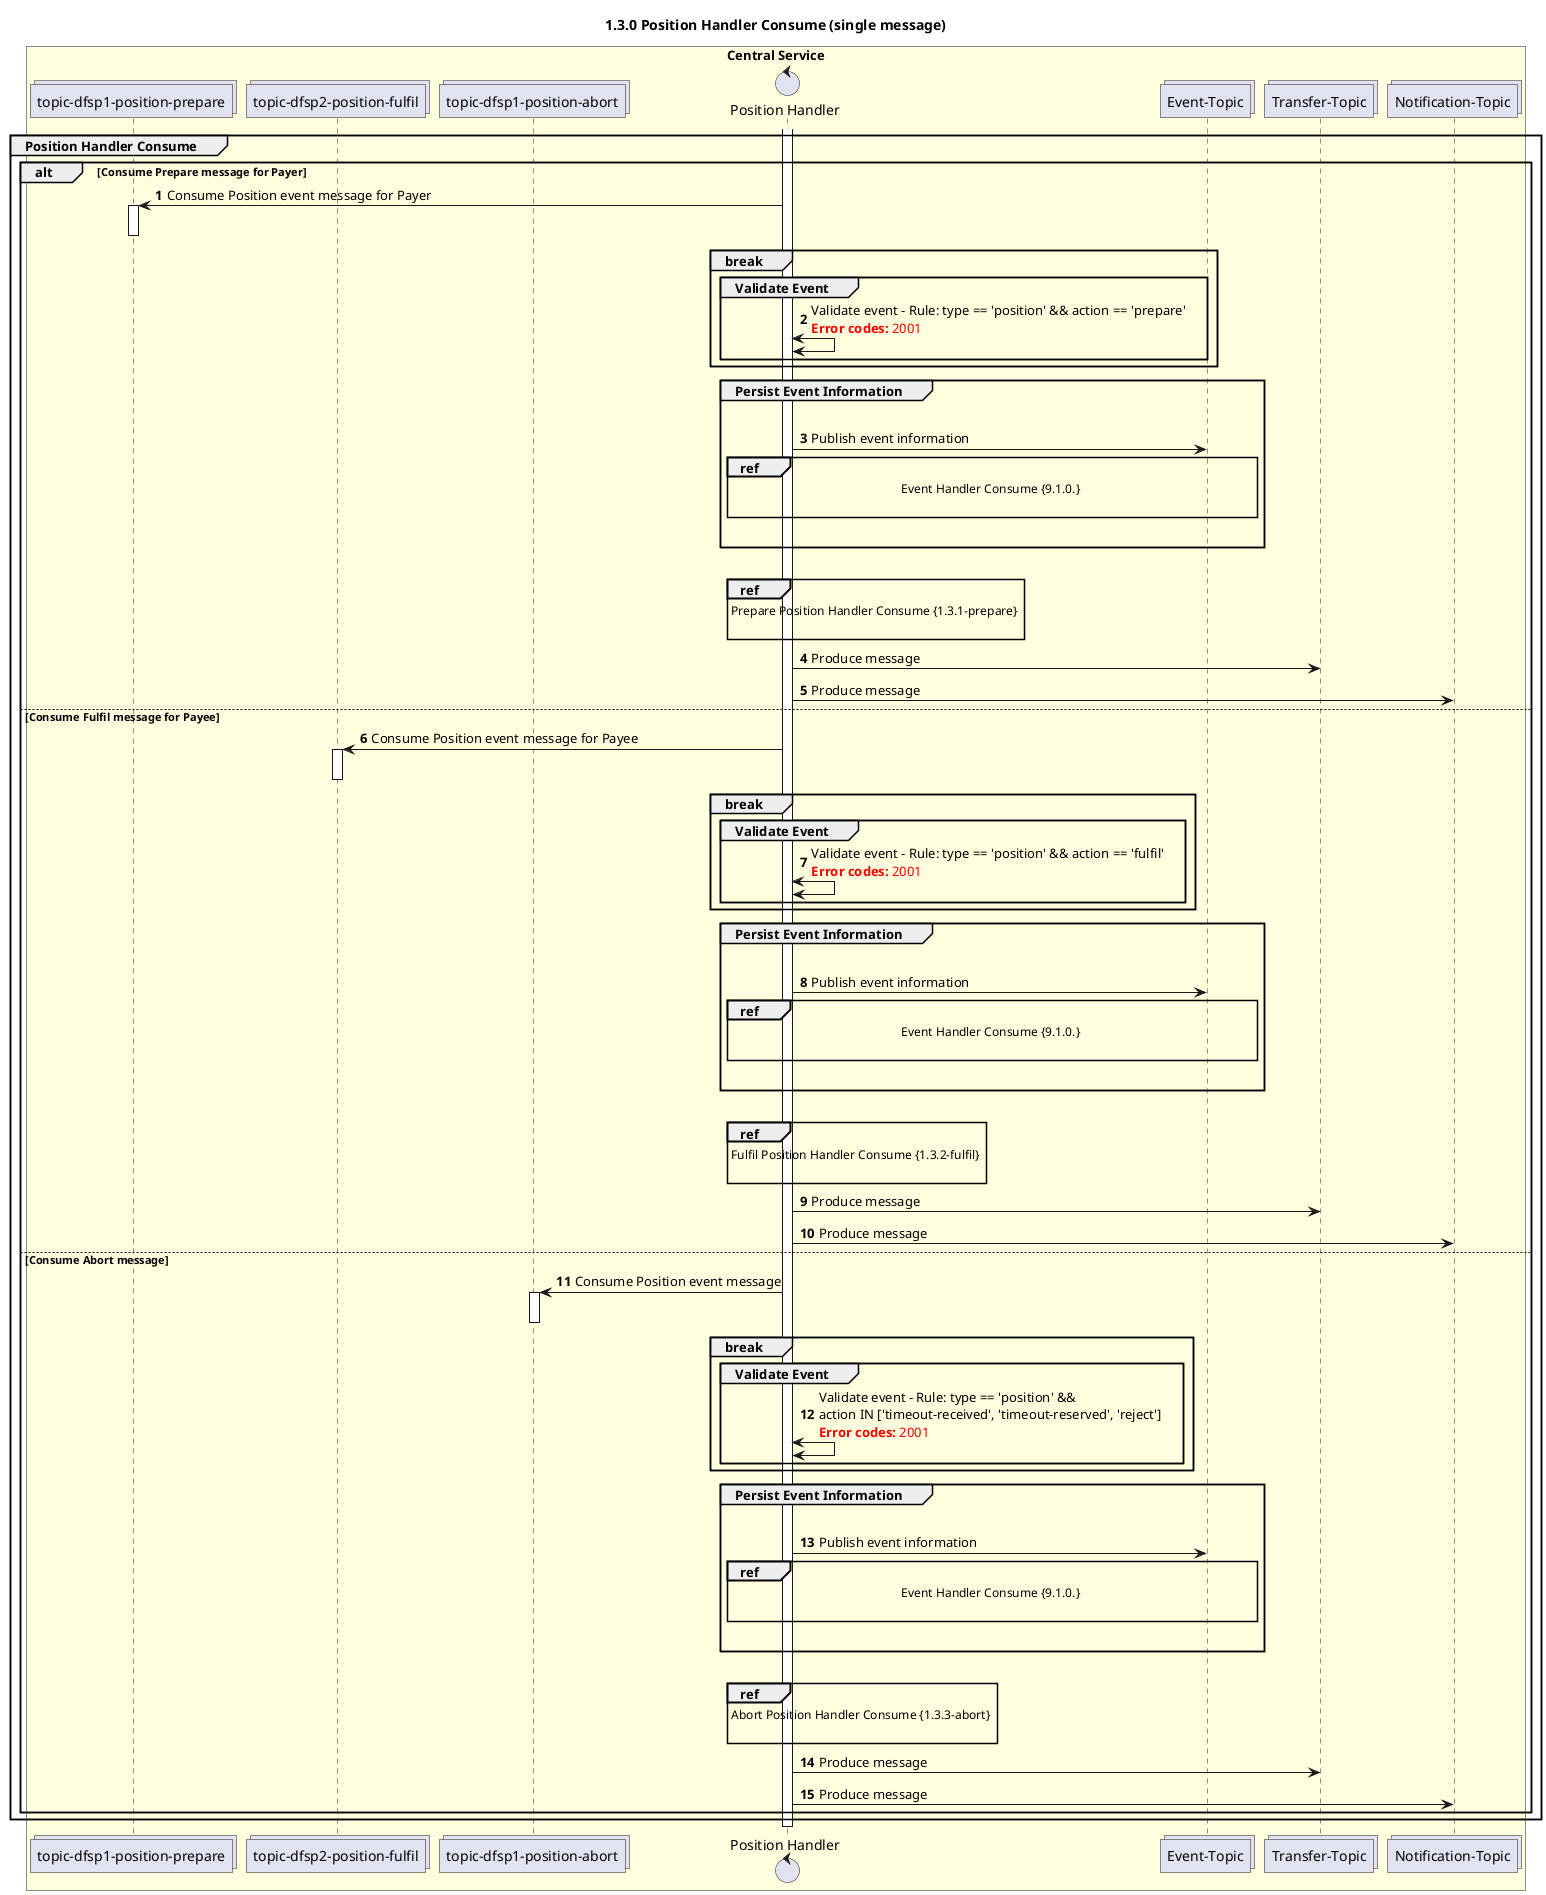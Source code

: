 @startuml
' declate title
title 1.3.0 Position Handler Consume (single message)

autonumber

' Actor Keys:
'   boundary - APIs/Interfaces, etc
'   collections - Kafka Topics
'   control - Kafka Consumers
'   entity - Database Access Objects
'   database - Database Persistance Store

' declare actors
collections "topic-dfsp1-position-prepare" as TOPIC_POSITION_PREPARE_DFSP1
collections "topic-dfsp2-position-fulfil" as TOPIC_POSITION_FULFIL_DFSP2
collections "topic-dfsp1-position-abort" as TOPIC_POSITION_ABORT_DFSP1
control "Position Handler" as POS_HANDLER
collections "Transfer-Topic" as TOPIC_TRANSFERS
' entity "Position DAO" as POS_DAO
collections "Event-Topic" as TOPIC_EVENTS
collections "Notification-Topic" as TOPIC_NOTIFICATIONS
' entity "Participant DAO" as PARTICIPANT_DAO
' entity "Transfer DAO" as TRANS_DAO
' database "Central Store" as DB

box "Central Service" #LightYellow
    participant TOPIC_POSITION_PREPARE_DFSP1
    participant TOPIC_POSITION_FULFIL_DFSP2
    participant TOPIC_POSITION_ABORT_DFSP1
    participant POS_HANDLER
    participant TOPIC_EVENTS
    participant TOPIC_TRANSFERS
    participant TOPIC_NOTIFICATIONS
    ' participant POS_DAO
    ' participant PARTICIPANT_DAO
    ' participant TRANS_DAO
    ' participant DB
end box

' start flow
activate POS_HANDLER
group Position Handler Consume
    alt Consume Prepare message for Payer
        TOPIC_POSITION_PREPARE_DFSP1 <- POS_HANDLER: Consume Position event message for Payer
        activate TOPIC_POSITION_PREPARE_DFSP1
        deactivate TOPIC_POSITION_PREPARE_DFSP1
        break
            group Validate Event
                POS_HANDLER <-> POS_HANDLER: Validate event - Rule: type == 'position' && action == 'prepare'\n<color #FF0000><b>Error codes:</b> 2001</color>
            end
        end
        group Persist Event Information
            |||
            POS_HANDLER -> TOPIC_EVENTS: Publish event information
            ref over POS_HANDLER, TOPIC_EVENTS :  Event Handler Consume {9.1.0.} \n
            |||
        end
        |||
        ref over POS_HANDLER: Prepare Position Handler Consume {1.3.1-prepare} \n
        POS_HANDLER -> TOPIC_TRANSFERS: Produce message
        POS_HANDLER -> TOPIC_NOTIFICATIONS: Produce message
    else Consume Fulfil message for Payee
        TOPIC_POSITION_FULFIL_DFSP2 <- POS_HANDLER: Consume Position event message for Payee
        activate TOPIC_POSITION_FULFIL_DFSP2
        deactivate TOPIC_POSITION_FULFIL_DFSP2
        break
            group Validate Event
                POS_HANDLER <-> POS_HANDLER: Validate event - Rule: type == 'position' && action == 'fulfil'\n<color #FF0000><b>Error codes:</b> 2001</color>
            end
        end
        group Persist Event Information
            |||
            POS_HANDLER -> TOPIC_EVENTS: Publish event information
            ref over POS_HANDLER, TOPIC_EVENTS :  Event Handler Consume {9.1.0.} \n
            |||
        end
        |||
        ref over POS_HANDLER: Fulfil Position Handler Consume {1.3.2-fulfil} \n
        POS_HANDLER -> TOPIC_TRANSFERS: Produce message
        POS_HANDLER -> TOPIC_NOTIFICATIONS: Produce message
    else Consume Abort message
        TOPIC_POSITION_ABORT_DFSP1 <- POS_HANDLER: Consume Position event message
        activate TOPIC_POSITION_ABORT_DFSP1
        deactivate TOPIC_POSITION_ABORT_DFSP1
        break
            group Validate Event
                POS_HANDLER <-> POS_HANDLER: Validate event - Rule: type == 'position' &&\naction IN ['timeout-received', 'timeout-reserved', 'reject']\n<color #FF0000><b>Error codes:</b> 2001</color>
            end
        end
        group Persist Event Information
            |||
            POS_HANDLER -> TOPIC_EVENTS: Publish event information
            ref over POS_HANDLER, TOPIC_EVENTS :  Event Handler Consume {9.1.0.} \n
            |||
        end
        |||
        ref over POS_HANDLER: Abort Position Handler Consume {1.3.3-abort} \n
        POS_HANDLER -> TOPIC_TRANSFERS: Produce message
        POS_HANDLER -> TOPIC_NOTIFICATIONS: Produce message        
    end

end
deactivate POS_HANDLER
@enduml
